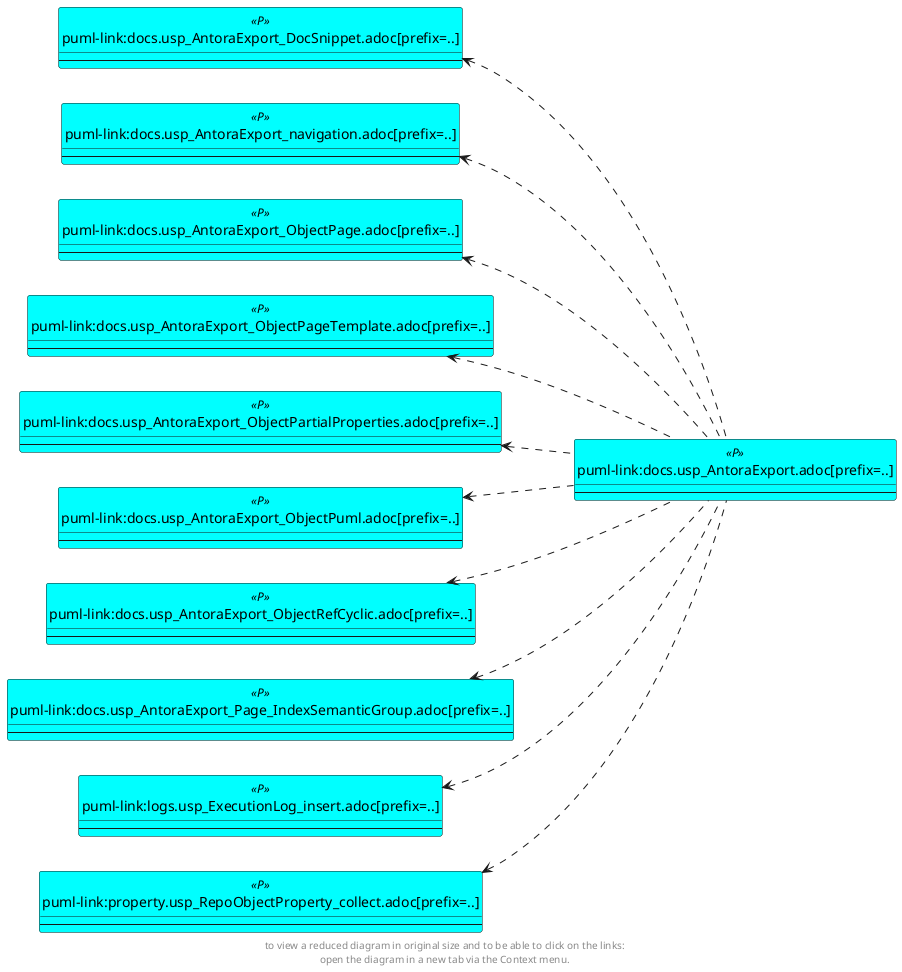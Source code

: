 @startuml
left to right direction
'top to bottom direction
hide circle
'avoide "." issues:
set namespaceSeparator none


skinparam class {
  BackgroundColor White
  BackgroundColor<<FN>> Yellow
  BackgroundColor<<FS>> Yellow
  BackgroundColor<<FT>> LightGray
  BackgroundColor<<IF>> Yellow
  BackgroundColor<<IS>> Yellow
  BackgroundColor<<P>> Aqua
  BackgroundColor<<PC>> Aqua
  BackgroundColor<<SN>> Yellow
  BackgroundColor<<SO>> SlateBlue
  BackgroundColor<<TF>> LightGray
  BackgroundColor<<TR>> Tomato
  BackgroundColor<<U>> White
  BackgroundColor<<V>> WhiteSmoke
  BackgroundColor<<X>> Aqua
}


entity "puml-link:docs.usp_AntoraExport.adoc[prefix=..]" as docs.usp_AntoraExport << P >> {
  --
}

entity "puml-link:docs.usp_AntoraExport_DocSnippet.adoc[prefix=..]" as docs.usp_AntoraExport_DocSnippet << P >> {
  --
}

entity "puml-link:docs.usp_AntoraExport_navigation.adoc[prefix=..]" as docs.usp_AntoraExport_navigation << P >> {
  --
}

entity "puml-link:docs.usp_AntoraExport_ObjectPage.adoc[prefix=..]" as docs.usp_AntoraExport_ObjectPage << P >> {
  --
}

entity "puml-link:docs.usp_AntoraExport_ObjectPageTemplate.adoc[prefix=..]" as docs.usp_AntoraExport_ObjectPageTemplate << P >> {
  --
}

entity "puml-link:docs.usp_AntoraExport_ObjectPartialProperties.adoc[prefix=..]" as docs.usp_AntoraExport_ObjectPartialProperties << P >> {
  --
}

entity "puml-link:docs.usp_AntoraExport_ObjectPuml.adoc[prefix=..]" as docs.usp_AntoraExport_ObjectPuml << P >> {
  --
}

entity "puml-link:docs.usp_AntoraExport_ObjectRefCyclic.adoc[prefix=..]" as docs.usp_AntoraExport_ObjectRefCyclic << P >> {
  --
}

entity "puml-link:docs.usp_AntoraExport_Page_IndexSemanticGroup.adoc[prefix=..]" as docs.usp_AntoraExport_Page_IndexSemanticGroup << P >> {
  --
}

entity "puml-link:logs.usp_ExecutionLog_insert.adoc[prefix=..]" as logs.usp_ExecutionLog_insert << P >> {
  --
}

entity "puml-link:property.usp_RepoObjectProperty_collect.adoc[prefix=..]" as property.usp_RepoObjectProperty_collect << P >> {
  --
}

docs.usp_AntoraExport_DocSnippet <.. docs.usp_AntoraExport
docs.usp_AntoraExport_navigation <.. docs.usp_AntoraExport
docs.usp_AntoraExport_ObjectPage <.. docs.usp_AntoraExport
docs.usp_AntoraExport_ObjectPageTemplate <.. docs.usp_AntoraExport
docs.usp_AntoraExport_ObjectPartialProperties <.. docs.usp_AntoraExport
docs.usp_AntoraExport_ObjectPuml <.. docs.usp_AntoraExport
docs.usp_AntoraExport_ObjectRefCyclic <.. docs.usp_AntoraExport
docs.usp_AntoraExport_Page_IndexSemanticGroup <.. docs.usp_AntoraExport
logs.usp_ExecutionLog_insert <.. docs.usp_AntoraExport
property.usp_RepoObjectProperty_collect <.. docs.usp_AntoraExport
footer
to view a reduced diagram in original size and to be able to click on the links:
open the diagram in a new tab via the Context menu.
end footer

@enduml

